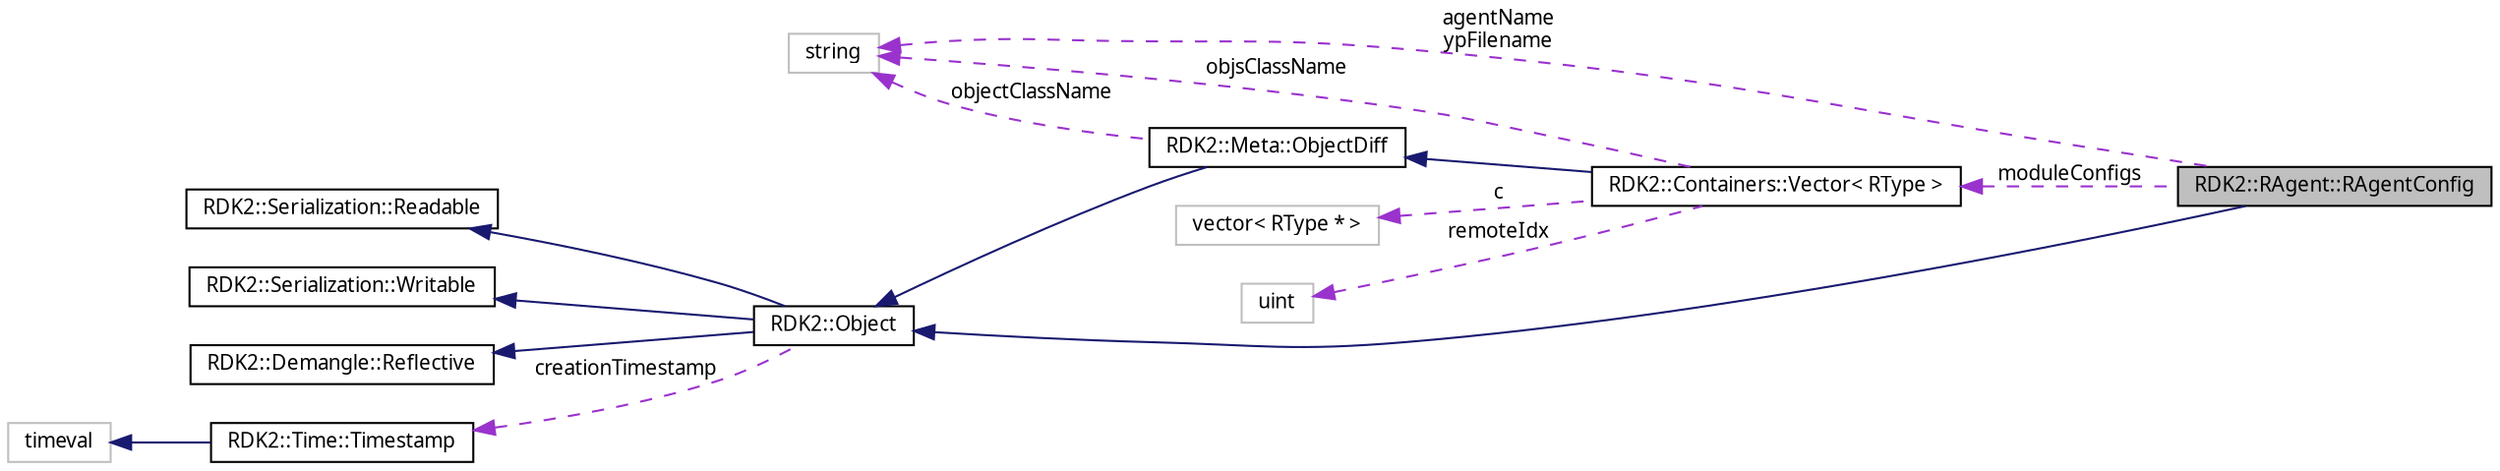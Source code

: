 digraph G
{
  edge [fontname="FreeSans.ttf",fontsize=10,labelfontname="FreeSans.ttf",labelfontsize=10];
  node [fontname="FreeSans.ttf",fontsize=10,shape=record];
  rankdir=LR;
  Node1 [label="RDK2::RAgent::RAgentConfig",height=0.2,width=0.4,color="black", fillcolor="grey75", style="filled" fontcolor="black"];
  Node2 -> Node1 [dir=back,color="midnightblue",fontsize=10,style="solid",fontname="FreeSans.ttf"];
  Node2 [label="RDK2::Object",height=0.2,width=0.4,color="black", fillcolor="white", style="filled",URL="$class_r_d_k2_1_1_object.html"];
  Node3 -> Node2 [dir=back,color="midnightblue",fontsize=10,style="solid",fontname="FreeSans.ttf"];
  Node3 [label="RDK2::Serialization::Readable",height=0.2,width=0.4,color="black", fillcolor="white", style="filled",URL="$class_r_d_k2_1_1_serialization_1_1_readable.html",tooltip="A Readable object is one that implements a deserialization procedure."];
  Node4 -> Node2 [dir=back,color="midnightblue",fontsize=10,style="solid",fontname="FreeSans.ttf"];
  Node4 [label="RDK2::Serialization::Writable",height=0.2,width=0.4,color="black", fillcolor="white", style="filled",URL="$class_r_d_k2_1_1_serialization_1_1_writable.html"];
  Node5 -> Node2 [dir=back,color="midnightblue",fontsize=10,style="solid",fontname="FreeSans.ttf"];
  Node5 [label="RDK2::Demangle::Reflective",height=0.2,width=0.4,color="black", fillcolor="white", style="filled",URL="$struct_r_d_k2_1_1_demangle_1_1_reflective.html"];
  Node6 -> Node2 [dir=back,color="darkorchid3",fontsize=10,style="dashed",label="creationTimestamp",fontname="FreeSans.ttf"];
  Node6 [label="RDK2::Time::Timestamp",height=0.2,width=0.4,color="black", fillcolor="white", style="filled",URL="$struct_r_d_k2_1_1_time_1_1_timestamp.html"];
  Node7 -> Node6 [dir=back,color="midnightblue",fontsize=10,style="solid",fontname="FreeSans.ttf"];
  Node7 [label="timeval",height=0.2,width=0.4,color="grey75", fillcolor="white", style="filled"];
  Node8 -> Node1 [dir=back,color="darkorchid3",fontsize=10,style="dashed",label="agentName\nypFilename",fontname="FreeSans.ttf"];
  Node8 [label="string",height=0.2,width=0.4,color="grey75", fillcolor="white", style="filled"];
  Node9 -> Node1 [dir=back,color="darkorchid3",fontsize=10,style="dashed",label="moduleConfigs",fontname="FreeSans.ttf"];
  Node9 [label="RDK2::Containers::Vector\< RType \>",height=0.2,width=0.4,color="black", fillcolor="white", style="filled",URL="$class_r_d_k2_1_1_containers_1_1_vector.html",tooltip="Il vero container e&#39; un membro: e&#39; piu&#39; facile fare tutto in modo corretto..."];
  Node10 -> Node9 [dir=back,color="midnightblue",fontsize=10,style="solid",fontname="FreeSans.ttf"];
  Node10 [label="RDK2::Meta::ObjectDiff",height=0.2,width=0.4,color="black", fillcolor="white", style="filled",URL="$struct_r_d_k2_1_1_meta_1_1_object_diff.html"];
  Node2 -> Node10 [dir=back,color="midnightblue",fontsize=10,style="solid",fontname="FreeSans.ttf"];
  Node8 -> Node10 [dir=back,color="darkorchid3",fontsize=10,style="dashed",label="objectClassName",fontname="FreeSans.ttf"];
  Node8 -> Node9 [dir=back,color="darkorchid3",fontsize=10,style="dashed",label="objsClassName",fontname="FreeSans.ttf"];
  Node11 -> Node9 [dir=back,color="darkorchid3",fontsize=10,style="dashed",label="c",fontname="FreeSans.ttf"];
  Node11 [label="vector\< RType * \>",height=0.2,width=0.4,color="grey75", fillcolor="white", style="filled"];
  Node12 -> Node9 [dir=back,color="darkorchid3",fontsize=10,style="dashed",label="remoteIdx",fontname="FreeSans.ttf"];
  Node12 [label="uint",height=0.2,width=0.4,color="grey75", fillcolor="white", style="filled"];
}
